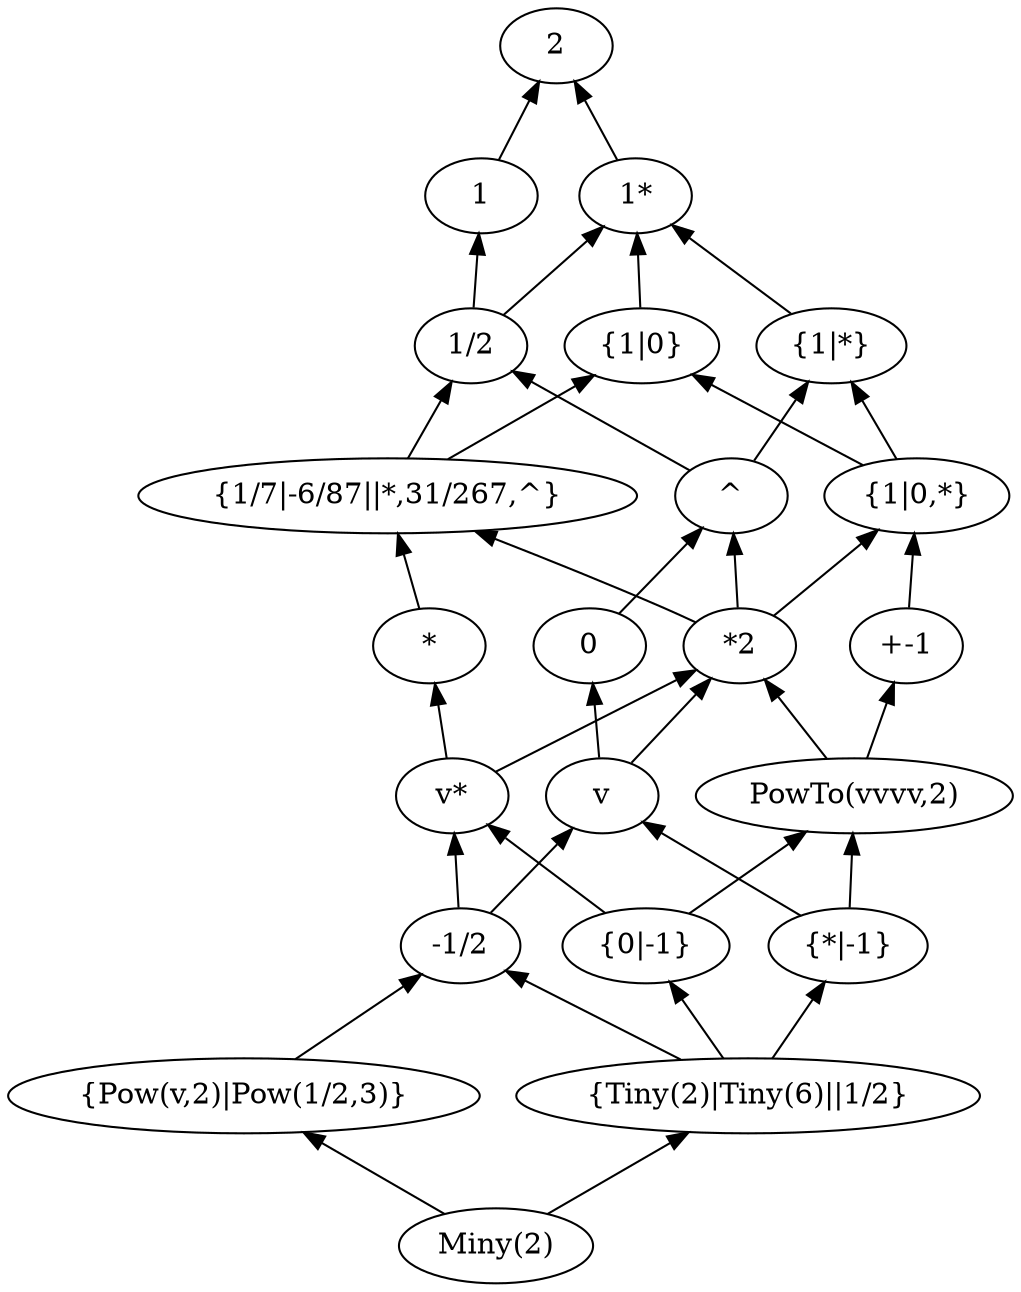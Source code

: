 digraph G {
	graph [rankdir=BT];
	node1	 [label="Miny(2)"];
	node2	 [label="{Pow(v,2)|Pow(1/2,3)}"];
	node1 -> node2;
	node6	 [label="{Tiny(2)|Tiny(6)||1/2}"];
	node1 -> node6;
	node7	 [label="-1/2"];
	node2 -> node7;
	node3	 [label="*"];
	node18	 [label="{1/7|-6/87||*,31/267,^}"];
	node3 -> node18;
	node4	 [label="{0|-1}"];
	node5	 [label="v*"];
	node4 -> node5;
	node19	 [label="PowTo(vvvv,2)"];
	node4 -> node19;
	node5 -> node3;
	node22	 [label="*2"];
	node5 -> node22;
	node6 -> node4;
	node6 -> node7;
	node14	 [label="{*|-1}"];
	node6 -> node14;
	node7 -> node5;
	node16	 [label=v];
	node7 -> node16;
	node8	 [label=2];
	node9	 [label="{1|0}"];
	node11	 [label="1*"];
	node9 -> node11;
	node10	 [label="+-1"];
	node13	 [label="{1|0,*}"];
	node10 -> node13;
	node11 -> node8;
	node12	 [label="{1|*}"];
	node12 -> node11;
	node13 -> node9;
	node13 -> node12;
	node14 -> node16;
	node14 -> node19;
	node15	 [label=0];
	node21	 [label="^"];
	node15 -> node21;
	node16 -> node15;
	node16 -> node22;
	node17	 [label=1];
	node17 -> node8;
	node18 -> node9;
	node20	 [label="1/2"];
	node18 -> node20;
	node19 -> node10;
	node19 -> node22;
	node20 -> node11;
	node20 -> node17;
	node21 -> node12;
	node21 -> node20;
	node22 -> node13;
	node22 -> node18;
	node22 -> node21;
}
